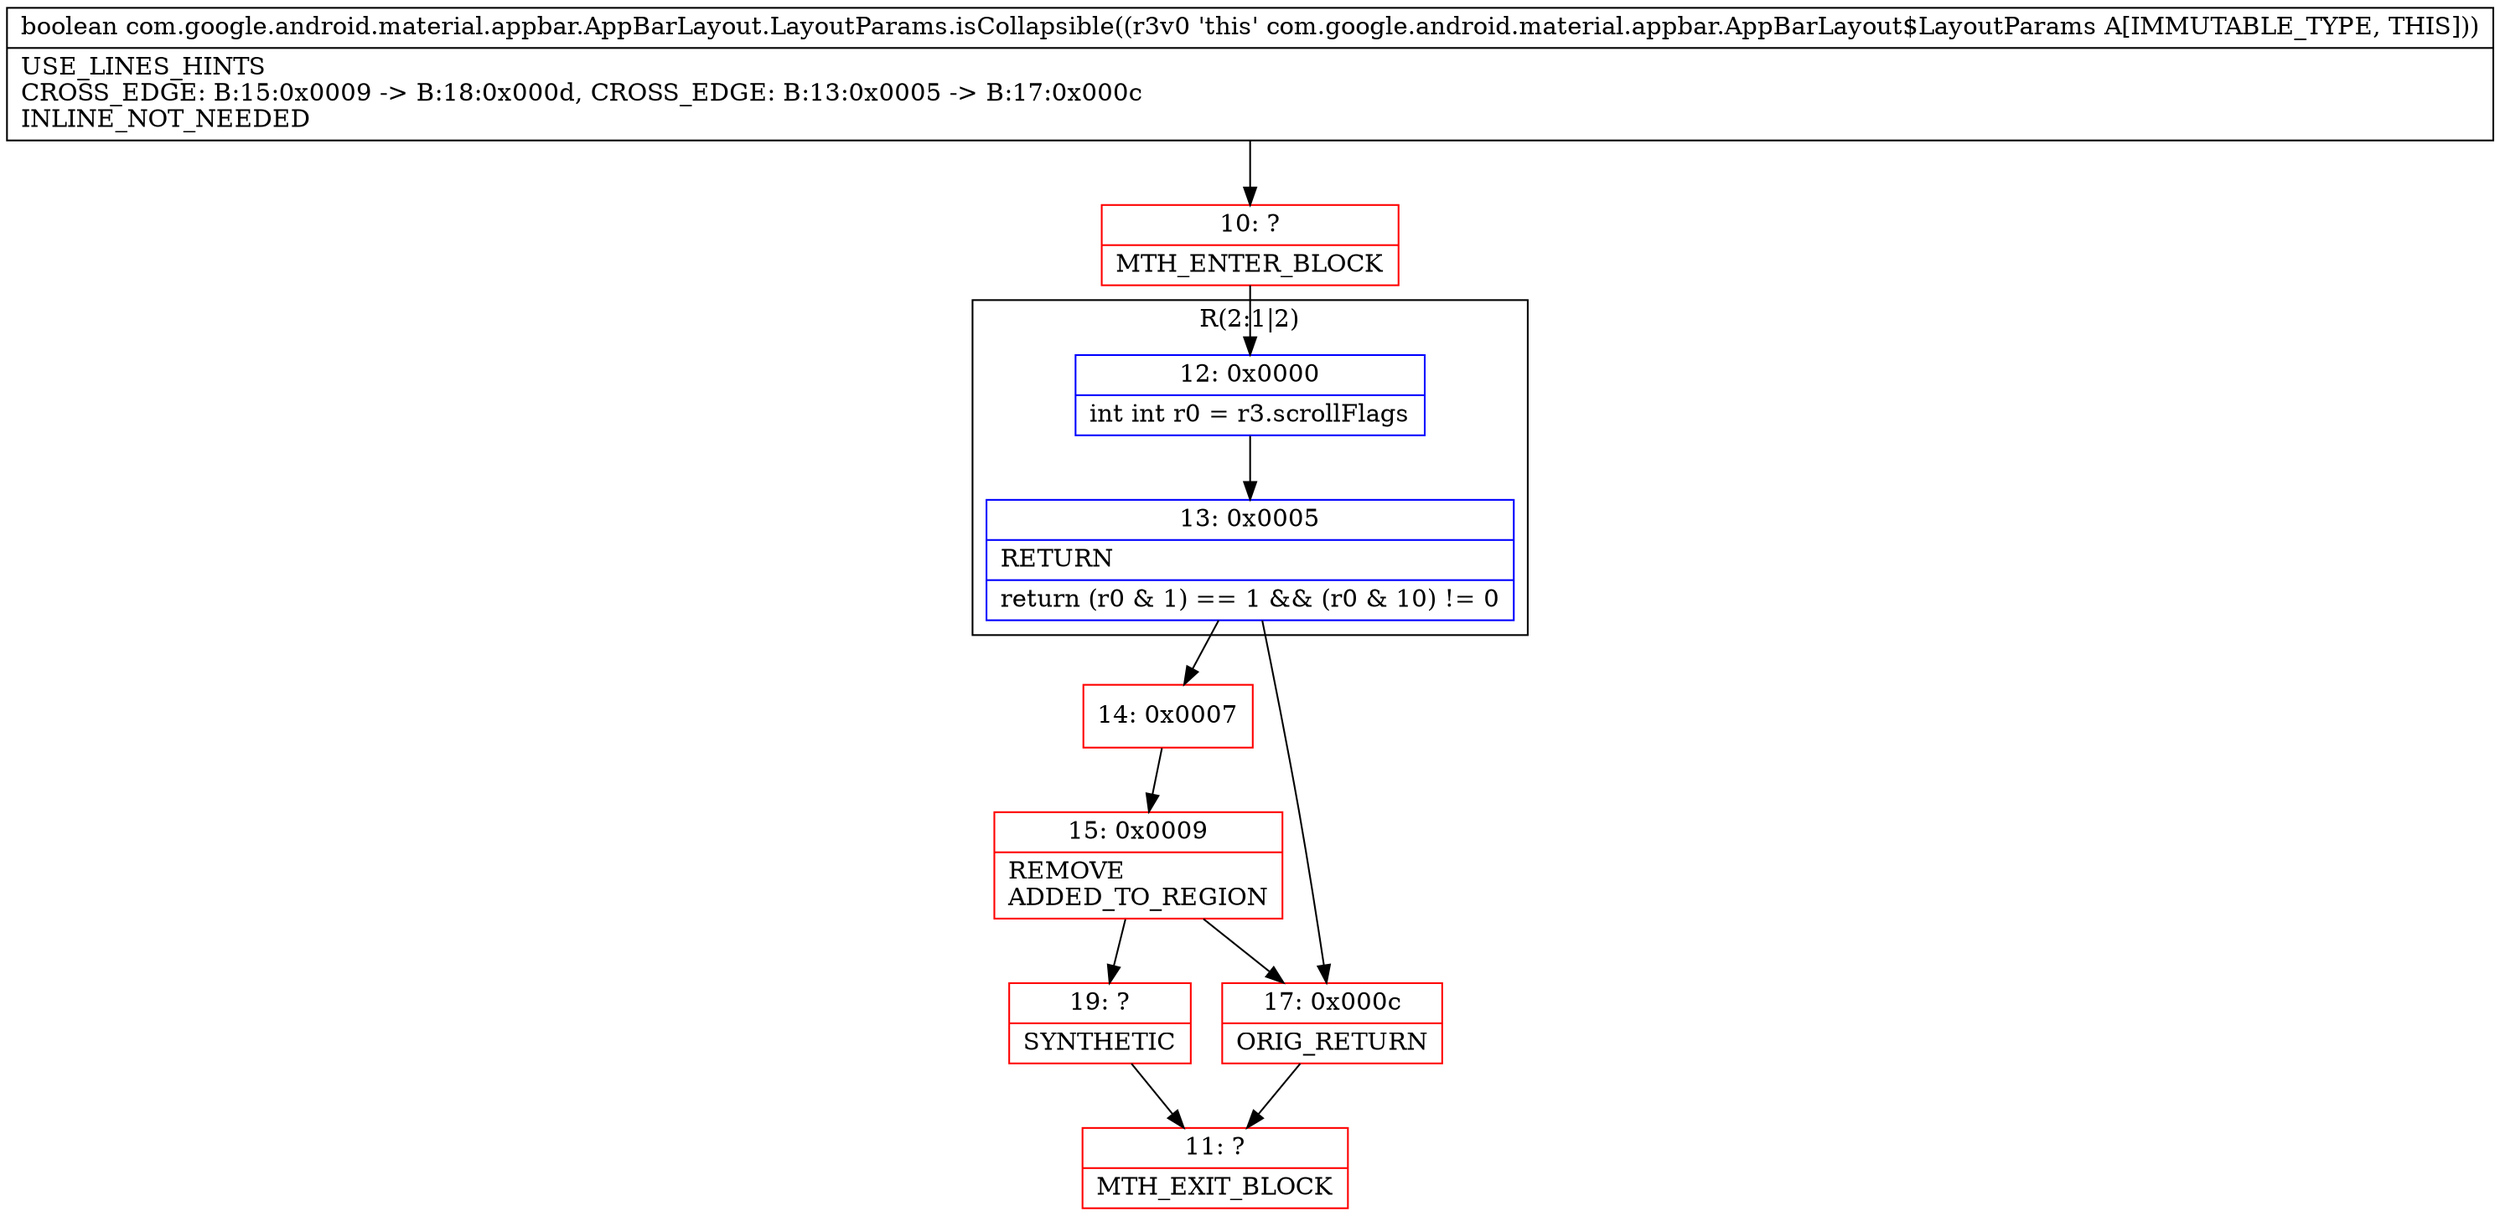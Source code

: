digraph "CFG forcom.google.android.material.appbar.AppBarLayout.LayoutParams.isCollapsible()Z" {
subgraph cluster_Region_1887045834 {
label = "R(2:1|2)";
node [shape=record,color=blue];
Node_12 [shape=record,label="{12\:\ 0x0000|int int r0 = r3.scrollFlags\l}"];
Node_13 [shape=record,label="{13\:\ 0x0005|RETURN\l|return (r0 & 1) == 1 && (r0 & 10) != 0\l}"];
}
Node_10 [shape=record,color=red,label="{10\:\ ?|MTH_ENTER_BLOCK\l}"];
Node_14 [shape=record,color=red,label="{14\:\ 0x0007}"];
Node_15 [shape=record,color=red,label="{15\:\ 0x0009|REMOVE\lADDED_TO_REGION\l}"];
Node_19 [shape=record,color=red,label="{19\:\ ?|SYNTHETIC\l}"];
Node_11 [shape=record,color=red,label="{11\:\ ?|MTH_EXIT_BLOCK\l}"];
Node_17 [shape=record,color=red,label="{17\:\ 0x000c|ORIG_RETURN\l}"];
MethodNode[shape=record,label="{boolean com.google.android.material.appbar.AppBarLayout.LayoutParams.isCollapsible((r3v0 'this' com.google.android.material.appbar.AppBarLayout$LayoutParams A[IMMUTABLE_TYPE, THIS]))  | USE_LINES_HINTS\lCROSS_EDGE: B:15:0x0009 \-\> B:18:0x000d, CROSS_EDGE: B:13:0x0005 \-\> B:17:0x000c\lINLINE_NOT_NEEDED\l}"];
MethodNode -> Node_10;Node_12 -> Node_13;
Node_13 -> Node_14;
Node_13 -> Node_17;
Node_10 -> Node_12;
Node_14 -> Node_15;
Node_15 -> Node_17;
Node_15 -> Node_19;
Node_19 -> Node_11;
Node_17 -> Node_11;
}

